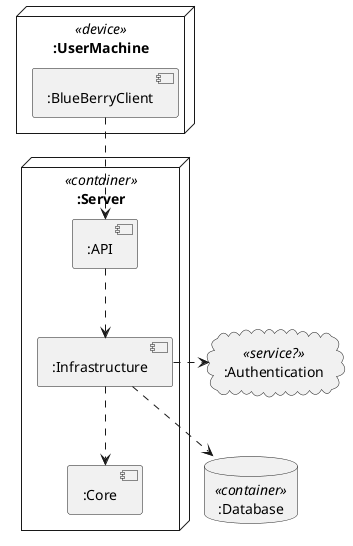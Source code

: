 @startuml
node ":UserMachine" <<device>> {
     component ":BlueBerryClient" as client
}
node ":Server" <<container>> {
     component ":API" as api
     component ":Core" as core
     component ":Infrastructure" as infra
}
database ":Database" <<container>> as db
cloud ":Authentication" <<service?>> as auth


         
client -.> api
api -.> infra 
infra -.> db
infra -.> core
infra -right.> auth





@enduml
